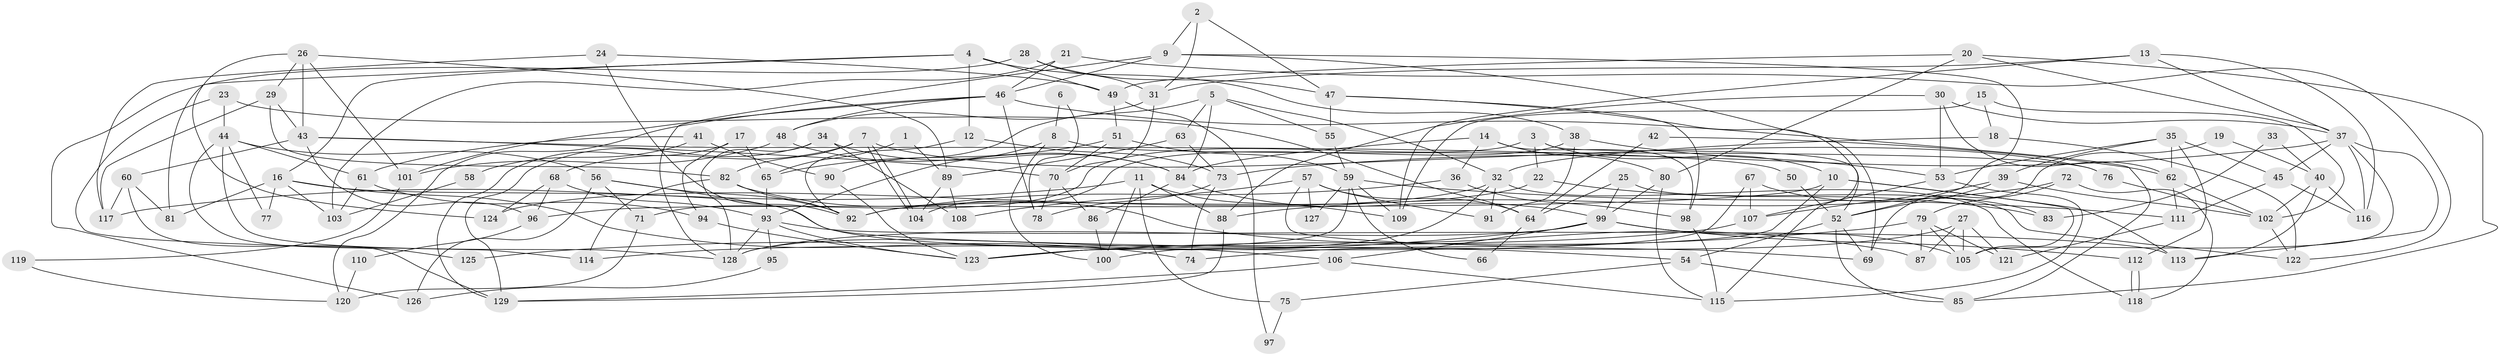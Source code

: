 // coarse degree distribution, {2: 0.08333333333333333, 3: 0.19047619047619047, 5: 0.14285714285714285, 9: 0.047619047619047616, 6: 0.15476190476190477, 10: 0.011904761904761904, 7: 0.08333333333333333, 4: 0.2261904761904762, 8: 0.047619047619047616, 11: 0.011904761904761904}
// Generated by graph-tools (version 1.1) at 2025/52/02/27/25 19:52:06]
// undirected, 129 vertices, 258 edges
graph export_dot {
graph [start="1"]
  node [color=gray90,style=filled];
  1;
  2;
  3;
  4;
  5;
  6;
  7;
  8;
  9;
  10;
  11;
  12;
  13;
  14;
  15;
  16;
  17;
  18;
  19;
  20;
  21;
  22;
  23;
  24;
  25;
  26;
  27;
  28;
  29;
  30;
  31;
  32;
  33;
  34;
  35;
  36;
  37;
  38;
  39;
  40;
  41;
  42;
  43;
  44;
  45;
  46;
  47;
  48;
  49;
  50;
  51;
  52;
  53;
  54;
  55;
  56;
  57;
  58;
  59;
  60;
  61;
  62;
  63;
  64;
  65;
  66;
  67;
  68;
  69;
  70;
  71;
  72;
  73;
  74;
  75;
  76;
  77;
  78;
  79;
  80;
  81;
  82;
  83;
  84;
  85;
  86;
  87;
  88;
  89;
  90;
  91;
  92;
  93;
  94;
  95;
  96;
  97;
  98;
  99;
  100;
  101;
  102;
  103;
  104;
  105;
  106;
  107;
  108;
  109;
  110;
  111;
  112;
  113;
  114;
  115;
  116;
  117;
  118;
  119;
  120;
  121;
  122;
  123;
  124;
  125;
  126;
  127;
  128;
  129;
  1 -- 89;
  1 -- 65;
  2 -- 31;
  2 -- 9;
  2 -- 47;
  3 -- 10;
  3 -- 52;
  3 -- 22;
  3 -- 71;
  4 -- 49;
  4 -- 81;
  4 -- 12;
  4 -- 16;
  4 -- 38;
  5 -- 84;
  5 -- 32;
  5 -- 55;
  5 -- 63;
  5 -- 90;
  6 -- 78;
  6 -- 8;
  7 -- 68;
  7 -- 104;
  7 -- 104;
  7 -- 76;
  7 -- 82;
  8 -- 93;
  8 -- 76;
  8 -- 100;
  9 -- 46;
  9 -- 128;
  9 -- 52;
  9 -- 69;
  10 -- 100;
  10 -- 105;
  10 -- 96;
  10 -- 113;
  11 -- 100;
  11 -- 109;
  11 -- 75;
  11 -- 88;
  11 -- 117;
  12 -- 92;
  12 -- 73;
  13 -- 116;
  13 -- 37;
  13 -- 31;
  13 -- 109;
  14 -- 84;
  14 -- 98;
  14 -- 36;
  14 -- 80;
  15 -- 109;
  15 -- 102;
  15 -- 18;
  16 -- 74;
  16 -- 54;
  16 -- 77;
  16 -- 81;
  16 -- 103;
  17 -- 94;
  17 -- 129;
  17 -- 65;
  18 -- 122;
  18 -- 32;
  19 -- 69;
  19 -- 40;
  20 -- 49;
  20 -- 37;
  20 -- 80;
  20 -- 85;
  21 -- 122;
  21 -- 46;
  21 -- 103;
  22 -- 92;
  22 -- 83;
  23 -- 114;
  23 -- 44;
  23 -- 64;
  24 -- 117;
  24 -- 92;
  24 -- 49;
  25 -- 64;
  25 -- 99;
  25 -- 122;
  26 -- 89;
  26 -- 101;
  26 -- 29;
  26 -- 43;
  26 -- 124;
  27 -- 87;
  27 -- 105;
  27 -- 74;
  27 -- 121;
  28 -- 31;
  28 -- 47;
  28 -- 126;
  29 -- 117;
  29 -- 43;
  29 -- 82;
  30 -- 37;
  30 -- 53;
  30 -- 62;
  30 -- 88;
  31 -- 70;
  31 -- 48;
  32 -- 124;
  32 -- 91;
  32 -- 118;
  32 -- 128;
  33 -- 83;
  33 -- 40;
  34 -- 128;
  34 -- 84;
  34 -- 108;
  34 -- 129;
  35 -- 112;
  35 -- 62;
  35 -- 39;
  35 -- 45;
  35 -- 53;
  36 -- 98;
  36 -- 92;
  37 -- 113;
  37 -- 73;
  37 -- 45;
  37 -- 105;
  37 -- 116;
  38 -- 53;
  38 -- 91;
  38 -- 104;
  39 -- 52;
  39 -- 102;
  39 -- 107;
  40 -- 116;
  40 -- 102;
  40 -- 113;
  41 -- 90;
  41 -- 61;
  41 -- 58;
  42 -- 62;
  42 -- 64;
  43 -- 50;
  43 -- 60;
  43 -- 70;
  43 -- 96;
  44 -- 128;
  44 -- 56;
  44 -- 61;
  44 -- 77;
  44 -- 125;
  45 -- 111;
  45 -- 116;
  46 -- 78;
  46 -- 85;
  46 -- 48;
  46 -- 101;
  46 -- 120;
  47 -- 115;
  47 -- 55;
  47 -- 98;
  48 -- 84;
  48 -- 101;
  49 -- 51;
  49 -- 97;
  50 -- 52;
  51 -- 65;
  51 -- 59;
  51 -- 70;
  52 -- 85;
  52 -- 54;
  52 -- 69;
  53 -- 115;
  53 -- 107;
  54 -- 75;
  54 -- 85;
  55 -- 59;
  56 -- 106;
  56 -- 92;
  56 -- 71;
  56 -- 126;
  57 -- 69;
  57 -- 91;
  57 -- 64;
  57 -- 108;
  57 -- 127;
  58 -- 103;
  59 -- 111;
  59 -- 66;
  59 -- 109;
  59 -- 123;
  59 -- 127;
  60 -- 129;
  60 -- 81;
  60 -- 117;
  61 -- 103;
  61 -- 94;
  62 -- 111;
  62 -- 102;
  63 -- 89;
  63 -- 73;
  64 -- 66;
  65 -- 93;
  67 -- 123;
  67 -- 107;
  67 -- 83;
  68 -- 96;
  68 -- 93;
  68 -- 124;
  70 -- 78;
  70 -- 86;
  71 -- 120;
  72 -- 88;
  72 -- 118;
  72 -- 79;
  73 -- 74;
  73 -- 78;
  75 -- 97;
  76 -- 102;
  79 -- 123;
  79 -- 87;
  79 -- 105;
  79 -- 121;
  80 -- 99;
  80 -- 115;
  82 -- 87;
  82 -- 92;
  82 -- 114;
  84 -- 99;
  84 -- 86;
  86 -- 100;
  88 -- 129;
  89 -- 108;
  89 -- 104;
  90 -- 123;
  93 -- 128;
  93 -- 113;
  93 -- 95;
  93 -- 123;
  94 -- 123;
  95 -- 126;
  96 -- 110;
  98 -- 115;
  99 -- 105;
  99 -- 106;
  99 -- 112;
  99 -- 125;
  99 -- 128;
  101 -- 119;
  102 -- 122;
  106 -- 129;
  106 -- 115;
  107 -- 114;
  110 -- 120;
  111 -- 121;
  112 -- 118;
  112 -- 118;
  119 -- 120;
}
